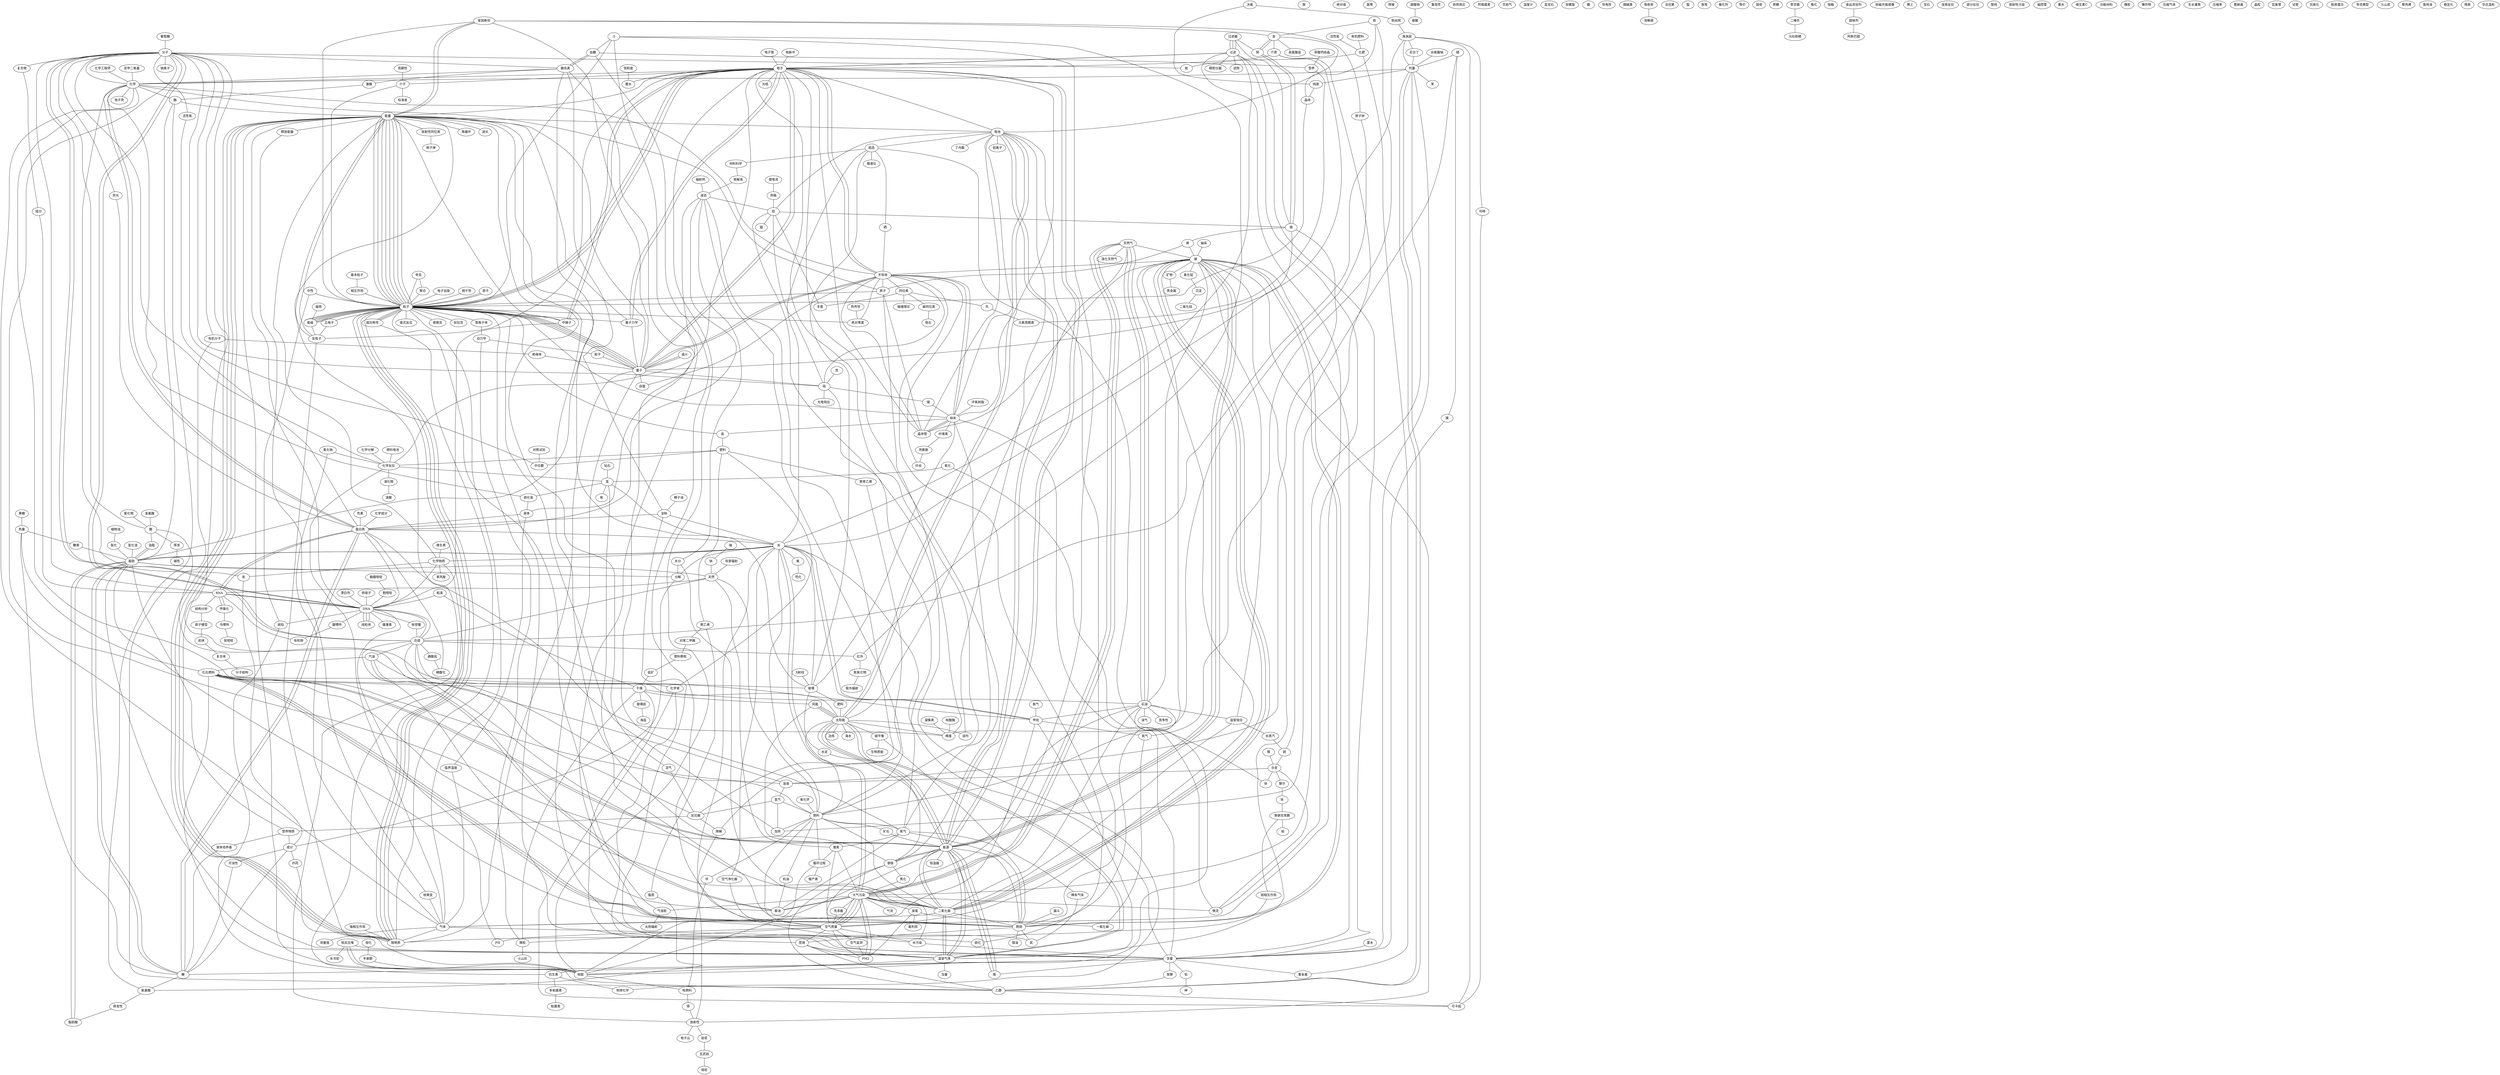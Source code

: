 graph {
过滤器 -- 过滤;
电子 -- 光缆;
同位素 -- 碳同位素 -- 锆石;
分子 -- 化学反应 -- 电子 -- 化学 -- 电子壳;
铅;
电池;
过滤器;
族;
能量;
光缆;
石油;
柴油;
干燥 -- 温室气体;
激素 -- 天然;
电子;
DNA;
有机分子 -- 乙醇;
电池;
DNA;
分子;
柴油;
量子 -- 硅 -- 半导体 -- 自旋;
电脉冲 -- 电子;
纳米;
DNA;
分子 -- 化学 -- 酶 -- 脂肪 -- 分解 -- 成分 -- 糖 -- 氨基酸 -- 挥发性 -- 脂肪酸;
聚合;
PH;
背景辐射;
能量 -- 再循环;
大气污染;
电池;
绝对值;
氯喹;
焊接;
柴油;
铝;
电子;
爱因斯坦 -- 粒子 -- 量子;
电池;
纳米 -- 电池;
血糖 -- 胰岛素 -- 淀粉 -- 含量 -- 糖;
碳酸钠 -- 碳酸;
过滤;
能量 -- 化学物质 -- DNA -- 雌激素;
电池;
氧化 -- 微克 -- 合金 -- 摩尔 -- 铱 -- 普朗克常数 -- 铂;
DNA;
DNA;
塑料 -- 聚苯乙烯 -- 降解 -- 水污染;
铀系 -- 碳;
DNA;
剂量 -- 苯;
大气污染 -- 柴油;
蛋白质;
中微子 -- 电子 -- 量子;
化学 -- 蛋白质;
过滤;
X射线;
RNA;
中性 -- 琥珀 -- 抗生素;
重现性;
粘液 -- 干燥 -- 微粒 -- 动力学;
协同效应;
阿维菌素;
X射线 -- 玻璃 -- 固态;
分子 -- 氮;
过滤;
核反应堆 -- 核能;
硫化氢 -- 化学;
过滤;
电子;
分子 -- 中位数;
汽油 -- 柴油;
电子;
塑料;
冰毒 -- 铁丝网 -- 海洛因;
分子 -- 合成 -- DNA;
页岩气;
甲基化;
电池;
氧气;
过滤;
熔化 -- 半衰期 -- 核能;
剂量 -- 乙醇;
电池;
DNA;
塑料 -- 中位数;
过滤;
能源;
氧气 -- 硅 -- 铝 -- 银 -- 烯 -- 原子 -- 晶体管 -- 碳 -- 氧化铝 -- 沉淀 -- 二氧化硅;
辐射热 -- 液态 -- 液体;
石油;
PH;
液体 -- 蛋白质;
能量 -- DNA -- 线粒体;
烯 -- 碳 -- 半导体 -- 化学 -- 原子;
介质 -- 电子;
核反应堆 -- 水冷却;
温度计;
量子;
爱因斯坦 -- 能量 -- 量子 -- 暗物质;
氙 -- 硅 -- 光电效应;
空气质量 -- PH;
蓝宝石;
二氧化碳;
海洛因 -- 尼古丁 -- 剂量 -- 乙醇 -- 可卡因;
铁 -- 晶体;
纳米 -- 半导体;
果糖 -- 热量 -- 糖;
粒子 -- 能量 -- 反粒子 -- 暗物质;
能量 -- 粒子 -- 气体 -- 暗物质;
双螺旋;
半导体;
PH;
能源 -- 电池;
能源;
电池;
胸腺嘧啶 -- 胞嘧啶 -- DNA -- 腺嘌呤 -- 有机物 -- RNA -- 甲基化 -- 鸟嘌呤 -- 尿嘧啶;
硼;
分子;
中性;
晶体管;
导电性;
烟碱类;
纳米;
吸收率 -- 溶解度;
中位数;
维生素 -- 化学物质 -- 苯丙胺;
饱和度 -- 墨水;
纳米;
饱和度;
能量 -- 核能;
光缆;
质子 -- 粒子 -- 能级;
电子;
X射线;
DNA;
过滤器;
法拉第;
粒子;
粒子;
脂;
质子 -- 粒子 -- 能级;
铀;
过滤 -- 精密仪器;
二氧化碳;
DNA -- 蛋白质;
水;
粒子 -- 正电子 -- 反粒子 -- 电子 -- 能量 -- 放射性 -- 电子云;
电子;
线粒体;
精度;
液态 -- 蛋白质;
纳米 -- 晶体管;
爱因斯坦 -- 金;
二氧化碳;
激素 -- 燃烧 -- 脂肪;
蛋白质;
溶液 -- 银;
蛋白质;
臭氧 -- 氟利昂;
水;
环氧树脂 -- 纳米 -- 纤维素 -- 热膨胀 -- 纤丝 -- 半导体;
海洛因 -- 吗啡;
维生素;
海洛因 -- 合成 -- 化学家 -- 可卡因;
氧气;
石油 -- 油气;
吗啡 -- 可卡因;
电子自旋 -- 粒子 -- 电子 -- 量子;
半导体;
放电;
大气污染 -- PM2.5 -- 空气质量;
过滤;
汽油;
二氧化碳;
氢 -- 燃烧 -- 氦;
硅;
分子结构;
含量 -- 发酵 -- 乙醇;
活性氮 -- 化肥 -- 氮;
大气污染 -- 微克;
夸克;
分子 -- DNA;
晶体管 -- 电子;
天然;
原子 -- 粒子 -- 量子 -- 氦;
合成;
干燥;
过滤;
水;
液体;
天然气 -- 大气污染 -- 二氧化碳 -- 温室气体 -- 当量;
水;
晶体管 -- 电池;
铁 -- 氮气;
太阳能;
蛋白质;
盐;
成分;
电子;
放射性;
爱因斯坦;
植物油 -- 氢化 -- 脂肪;
营养 -- 元素周期表;
电子;
精度;
电子;
电子;
温室气体;
催化剂;
电池;
电子管 -- 电子 -- 能源;
天然气 -- 石油 -- 核能;
过滤 -- 电子;
纳米 -- 玻璃 -- 能量 -- 粒子;
能级 -- 粒子 -- 暗物质;
固态;
水分 -- 分解 -- 水 -- 化学物质;
半导体;
等价;
聚合;
激素;
钻石;
DNA;
废水 -- 含量 -- 抗生素 -- 地球化学;
固体;
能量 -- 电池;
电池;
PH;
水污染 -- 含量 -- 水 -- 氟 -- 钙化;
燃料 -- 碳 -- 矿物;
纳米 -- 半导体;
相干性 -- 粒子 -- 量子;
乙醇;
DNA;
空气质量 -- 水污染 -- 大气污染;
氧气;
分子;
镉 -- 镍 -- 含量 -- 铅 -- 砷;
大气污染;
碳;
中微子 -- 能量 -- 粒子 -- 普朗克;
爱因斯坦 -- 量子;
大气污染;
蔗糖;
钢铁;
碳平衡 -- 燃烧 -- 化石燃料 -- 能源;
激素;
盐;
分子 -- 钢铁 -- 乙醇;
金 -- 电池;
天然气 -- 大气污染 -- 二氧化碳 -- 燃烧;
量子;
分子 -- 有机分子 -- 绝缘体 -- 量子;
热传导 -- 绝对零度 -- 半导体 -- 原子;
大气污染 -- 空气质量;
金;
椰子油 -- 淀粉 -- 水 -- 脂肪 -- 糖;
电子;
锡 -- 合金 -- 溶液 -- 氢气 -- 燃料 -- 液态 -- 铝 -- 铟;
电池;
分解;
草甘膦 -- 二嗪农 -- 马拉硫磷;
二氧化碳 -- 化石燃料;
过滤;
DNA;
二氧化碳 -- 石油 -- 碳 -- 能源;
粒子;
金;
核反应堆;
固态;
纳米 -- 盐 -- 粒子 -- 加热;
粘液 -- DNA;
淀粉 -- 蛋白质;
竞争性;
分解;
精度;
磁铁 -- 能级 -- 粒子 -- 绝对零度;
爱因斯坦 -- 原子钟 -- 精度 -- 原子;
精度;
前体;
极化;
能量;
水泥;
太阳能 -- 精度;
DNA -- 线粒体;
能量 -- 能源 -- 恒温器;
水泥;
岩浆 -- 玄武岩 -- 熔岩;
粒子 -- 超对称性 -- 暗物质;
核酸酶;
原子弹;
天然气 -- 石油 -- 甲烷 -- 气体;
放射性;
太阳能 -- 风能;
胰岛素 -- 化学;
强相互作用 -- 暗物质;
竞争性;
金 -- 高氯酸盐;
太阳能 -- 温室气体 -- 能源 -- 燃烧;
介质 -- 加热;
大气污染 -- 空气质量;
中性;
DNA;
电池;
玻璃;
电子;
抗生素;
化学;
有机分子;
熔融;
过滤器;
石油 -- 竞争性;
铁 -- 金 -- 铜 -- 银;
DNA -- 合成 -- 反应器 -- 营养物质 -- 液体培养基 -- 糖 -- 蛋白质;
电子;
纳米;
温室气体;
食品添加剂 -- 甜味剂 -- 阿斯巴甜;
有机肥料 -- 化肥 -- 重金属;
含量 -- 脂肪 -- 营养物质 -- 成分 -- 可溶性 -- 糖 -- 蛋白质;
汞;
锂电池 -- 阴极 -- 铝 -- 电池 -- 铝离子;
色素 -- 蛋白质;
PH;
太阳能 -- 燃料;
激素 -- 循环过程 -- 催产素;
能量 -- 暗物质;
核磁共振成像;
周期性 -- 介子 -- 粒子 -- 暗物质;
能源;
空气质量 -- 空气监测 -- PM2.5 -- 大气污染;
过滤;
DNA;
水;
沉淀;
塑料 -- 化学家;
电池;
聚合;
能量;
化学家 -- 含量;
海水;
热量 -- 糖类 -- 脂肪 -- 糖;
石油;
核燃料 -- 锝 -- 放射性;
分子 -- 合成 -- 磷酸盐 -- 磷酸化 -- 蛋白质;
能量;
稀土;
粒子 -- 能级 -- 反粒子 -- 能量 -- 暗物质;
电子;
天然气 -- 石油 -- 能源;
分子 -- 活性氧 -- 蛋白质;
盐;
RNA -- DNA;
草酸钙结晶 -- 营养;
冰毒;
同位素 -- 碰撞理论;
碳;
合成 -- 汽油 -- 化石燃料 -- 玻璃 -- 肥料 -- 太阳能 -- 冶炼;
太阳能 -- 电池;
过滤;
能量 -- 沼气 -- 反应器 -- 降解;
蛋白质;
大气污染 -- 臭氧 -- 一氧化碳;
氧气 -- 柴油 -- 合成 -- 燃料 -- 加热 -- 氢气 -- 反应器 -- 液态 -- 水分 -- 二氧化碳;
宝石;
聚合;
过滤;
电池;
铀;
连锁反应;
太阳能;
催化剂;
PM2.5 -- 粒子 -- 气溶胶;
DNA;
电子;
DNA;
电子 -- 墨水;
二氧化碳 -- 温室气体 -- 碳 -- 温室效应 -- 水蒸汽 -- 硫;
光缆;
冰毒 -- 纯度 -- 晶体;
抗生素;
燃料电池 -- 化学反应 -- 氢 -- 氧;
抗生素;
过滤;
玻璃 -- 水泥 -- 钢铁;
过滤器;
化学家;
化学;
纳米;
化学 -- 蛋白质;
过滤;
稀土;
激素;
抗生素;
对照试验 -- 中位数;
漏斗 -- 燃烧 -- 电池;
精度;
天然气;
分子 -- DNA;
电池;
催化剂;
电子;
海洛因;
气溶胶;
能量;
纳米;
部分反应;
营养;
气体;
二氧化碳 -- 气体 -- 测量值;
DNA;
粒子 -- 电子 -- 量子力学 -- 量子;
氧化 -- 氢 -- 水;
电池;
海洛因 -- 可卡因;
原子;
提纯;
液态;
蛋白质;
暗物质;
过滤 -- 滤网;
能量 -- 放射性同位素 -- 原子弹;
天然气;
玻璃 -- 水;
电池;
二氧化碳 -- 汽油 -- 柴油;
摩尔;
激素;
摩尔;
能量 -- 波长;
谷氨酸钠 -- 剂量 -- 化学;
天然气 -- 太阳能 -- 能源 -- 核能;
二氧化碳 -- 能源;
电池;
过滤;
空气质量 -- 碳 -- 能源 -- 煤;
能量;
核聚变;
转座子 -- DNA;
DNA;
半导体;
DNA;
PH;
能级 -- 粒子 -- 能量;
燃料;
剂量 -- 微克;
胰岛素 -- 脂肪;
暗物质;
二氧化碳 -- 燃料 -- 机油 -- 柴油;
放射性污染;
抗生素 -- 多粘菌素 -- 粘菌素;
干燥 -- 石油 -- 温室效应;
能量;
二氧化碳;
中微子 -- DNA;
糖;
电子;
晶体管;
PH -- DNA;
分解;
焚烧 -- 乙醇;
胰岛素 -- 血糖;
血糖 -- 营养;
大气污染 -- 气溶胶 -- 太阳辐射;
过滤;
氢;
电子;
磁控管;
能量 -- 暗物质;
爱因斯坦 -- 能量;
能源 -- 钢铁;
空气质量 -- PM2.5;
汽油;
盐 -- 塑料 -- 聚乙烯 -- 对苯二甲酸 -- 塑料颗粒 -- 盐矿 -- 干燥 -- 玻璃纸 -- 海盐;
剂量;
太阳能 -- 风能;
抗生素;
热量 -- 化石燃料;
重水;
能源;
分子;
半导体;
温室气体 -- 能源;
氨气 -- 甲烷 -- 水 -- 放射性 -- 岩浆;
半导体;
维生素C;
功能材料;
聚乙烯 -- 脂质 -- 氨基酸 -- 酶;
普朗克常数 -- 弱相互作用 -- 暗物质 -- 粒子 -- 狄拉克;
过滤;
橡胶;
过滤;
水泥;
合成 -- 红外;
墨水;
晶体管;
对照试验;
燃料 -- 电子;
爆炸物;
压缩气体;
空气质量 -- 大气污染 -- 柴油;
生长激素;
电池;
DNA;
加热;
墨水;
矿物;
压缩率;
化学;
柴油;
电池;
能源 -- 煤;
火山灰;
夸克 -- 粒子 -- 等离子体 -- 动力学 -- 胶子 -- 量子;
化学成分 -- 蛋白质 -- 水 -- 脂肪 -- 天然;
水分;
蛋白质;
能量;
焚烧;
大气污染 -- 水;
纳米 -- 电子;
过滤器;
空气质量 -- 燃料;
纳米 -- 氧气 -- 燃烧 -- 煤油;
中性 -- 粒子 -- 中微子 -- 电子 -- 介子 -- 标准差;
精度;
石油;
铀 -- 钠 -- 天然 -- 燃料 -- 循环过程 -- 核能 -- 核燃料;
铀;
乙醇;
氢化油 -- 脂肪 -- 脂肪酸;
微粒 -- 火山灰;
PH;
天然;
碳;
红外;
电子;
海洛因 -- 剂量 -- 纯度;
量子;
电子 -- 电池;
糖;
太阳能 -- 电池 -- 能源 -- 钢铁;
草甘膦;
能源;
蓖麻毒;
大气污染 -- 空气质量;
合成;
电子;
盐;
石油 -- 燃烧 -- 焚烧 -- 温室气体 -- 化石燃料 -- 太阳能;
葡萄糖 -- 分子 -- 胰岛素 -- 激酶 -- 酶 -- 能量;
燃料 -- 矿石 -- 能源;
能源 -- 电子;
空气质量 -- 焚烧 -- PM2.5;
粒子 -- 纳米 -- 含量 -- 过滤 -- 水 -- 银 -- 过滤器 -- 铜;
晶粒;
电池;
墨水;
基本粒子 -- 相互作用 -- 粒子 -- 超对称性;
PH;
钻石 -- 氢 -- 硫化氢 -- 液体 -- 临界温度 -- 气体 -- 硫化 -- 半导体 -- 同位素 -- 氘 -- 元素周期表;
电子;
太阳能 -- 海水;
地球化学;
能量 -- 释放能量 -- 核聚变 -- 气体;
分子 -- RNA -- 蛋白质;
化学物质 -- 乙醇;
塑料 -- 化学反应 -- 溴化物 -- 溴酸;
显象管;
半导体 -- 量子;
氰化钠 -- 化学反应 -- 气体 -- 化学;
化学分解 -- 化学反应;
二氧化碳 -- 碳 -- 含量 -- 煤;
粒子;
氰化物 -- 酸 -- 挥发 -- 碱性;
电子;
汽油;
能源;
氰化钠 -- 气体;
能量 -- 粒子 -- 链式反应;
DNA;
太阳能;
试管;
蛋白质;
天然气 -- 大气污染 -- 洗涤器 -- 空气质量;
石油;
臭氧 -- PM2.5 -- 红外 -- 氮氧化物 -- 紫外辐射;
PH;
电池;
电池 -- 固态 -- 材料科学 -- 电解液 -- 液态;
分子 -- 复合物 -- 组分 -- RNA -- 结构分析 -- 原子模型 -- 前体 -- 复合体 -- 分子结构;
量子;
镉 -- 剂量 -- 含量 -- 重金属;
氢氟酸 -- 酸 -- 溶液 -- 化学;
焚烧 -- 粒子 -- 量子力学;
能量;
抗氧化;
电子;
过滤器 -- 过滤;
电子;
空气质量 -- 钢铁 -- 焦化 -- 大气污染;
纳米;
DNA;
太阳能;
分子 -- 酸 -- 油脂 -- 脂肪 -- 脂肪酸;
DNA;
能量;
能源;
风能 -- 能源;
天然气 -- 液化天然气;
胶原蛋白;
燃料 -- 水;
盐;
半导体;
分子 -- 硅 -- 锗 -- 纳米 -- 晶体管 -- 半导体;
电子;
过滤器 -- 过滤;
燃料 -- 氧气 -- 稀有气体 -- 氦;
太阳能 -- 温室气体;
分子 -- 甲烷;
漂白剂 -- DNA;
二氧化碳 -- 能源;
合成;
甲烷 -- 氮气 -- 一氧化碳;
剂量;
一氧化碳;
夸克 -- 聚合 -- 粒子;
化学工程师 -- 化学 -- 汞;
夸克模型;
电子;
DNA -- 琥珀;
晶体 -- 粒子;
DNA -- 核苷酸 -- 合成 -- 天然 -- RNA -- 蛋白质;
火山岩;
核反应堆 -- 核能;
核反应堆 -- 温室气体 -- 核能;
纳米;
水;
天然气 -- 碳 -- 能源 -- 煤;
过滤 -- 电子;
甲烷 -- 水 -- 固态;
电子;
油脂 -- 脂肪;
镉 -- 硫 -- 合金 -- 锌 -- 固态 -- 硒 -- 半导体;
碳 -- 放射性;
太阳能 -- 能源;
大气污染;
钢铁 -- 电子;
过滤;
金 -- 铜 -- 银;
太阳能 -- 能源;
大气污染 -- 气流;
氧化钚 -- 燃料 -- 钚 -- 核燃料;
电子;
核酸酶 -- 精度 -- 蛋白质;
电子;
荧光;
DNA -- 线粒体;
二氧化碳 -- 碳 -- 燃烧 -- 化石燃料;
聚丙烯;
太阳能 -- 溶剂 -- 电池 -- 丁内酯;
二氧化碳;
亚甲二氧基 -- 化学;
金 -- 介质 -- 量子 -- 自旋;
甲烷 -- 温室气体;
线粒体;
矿物 -- 贵金属;
温室气体;
煤;
退火 -- 量子;
胰岛素 -- 氧气 -- 激素 -- 大气污染 -- PM2.5 -- 血糖 -- 空气质量 -- 微粒;
大气污染 -- 过滤 -- 空气质量;
温室气体;
气体;
复合体;
过滤;
能量 -- 暗物质 -- 粒子 -- 电子 -- 核能;
电子 -- 半导体;
蛋白质;
聚合;
量子;
DNA;
气体;
试管;
剂量;
RNA -- DNA;
大气污染;
食用油;
稳定化;
分子 -- 钠离子;
能源 -- 化石燃料 -- 干燥 -- 风能 -- 太阳能 -- 碳平衡 -- 生物质能;
电子;
PH;
过滤;
二氧化碳 -- 碳 -- 燃烧 -- 化石燃料;
分子 -- 荧光 -- 蛋白质;
凝集素 -- 精度;
电子;
大气污染 -- 水 -- 空气净化器 -- 空气质量;
残差;
电子;
化学物质 -- 汞 -- 成分 -- 炸药 -- 核能;
过滤;
能量 -- 量子力学 -- 电子 -- 半导体 -- 量子;
乙醇;
二氧化碳 -- 温室效应;
同位素 -- 丰度 -- 铝 -- 地球化学;
固态 -- 摄谱仪;
营养;
固态;
大气污染;
退火 -- 量子;
过滤;
稳定化;
甲基化 -- RNA;
碳酸;
温室气体;
营养;
分解;
化学;
原子;
电子;
原子弹;
PH;
能量 -- 粒子 -- 量子;
焚烧;
纳米;
电子;
华氏温标;
能量 -- 粒子 -- 超对称性;
背景辐射 -- 天然;
}